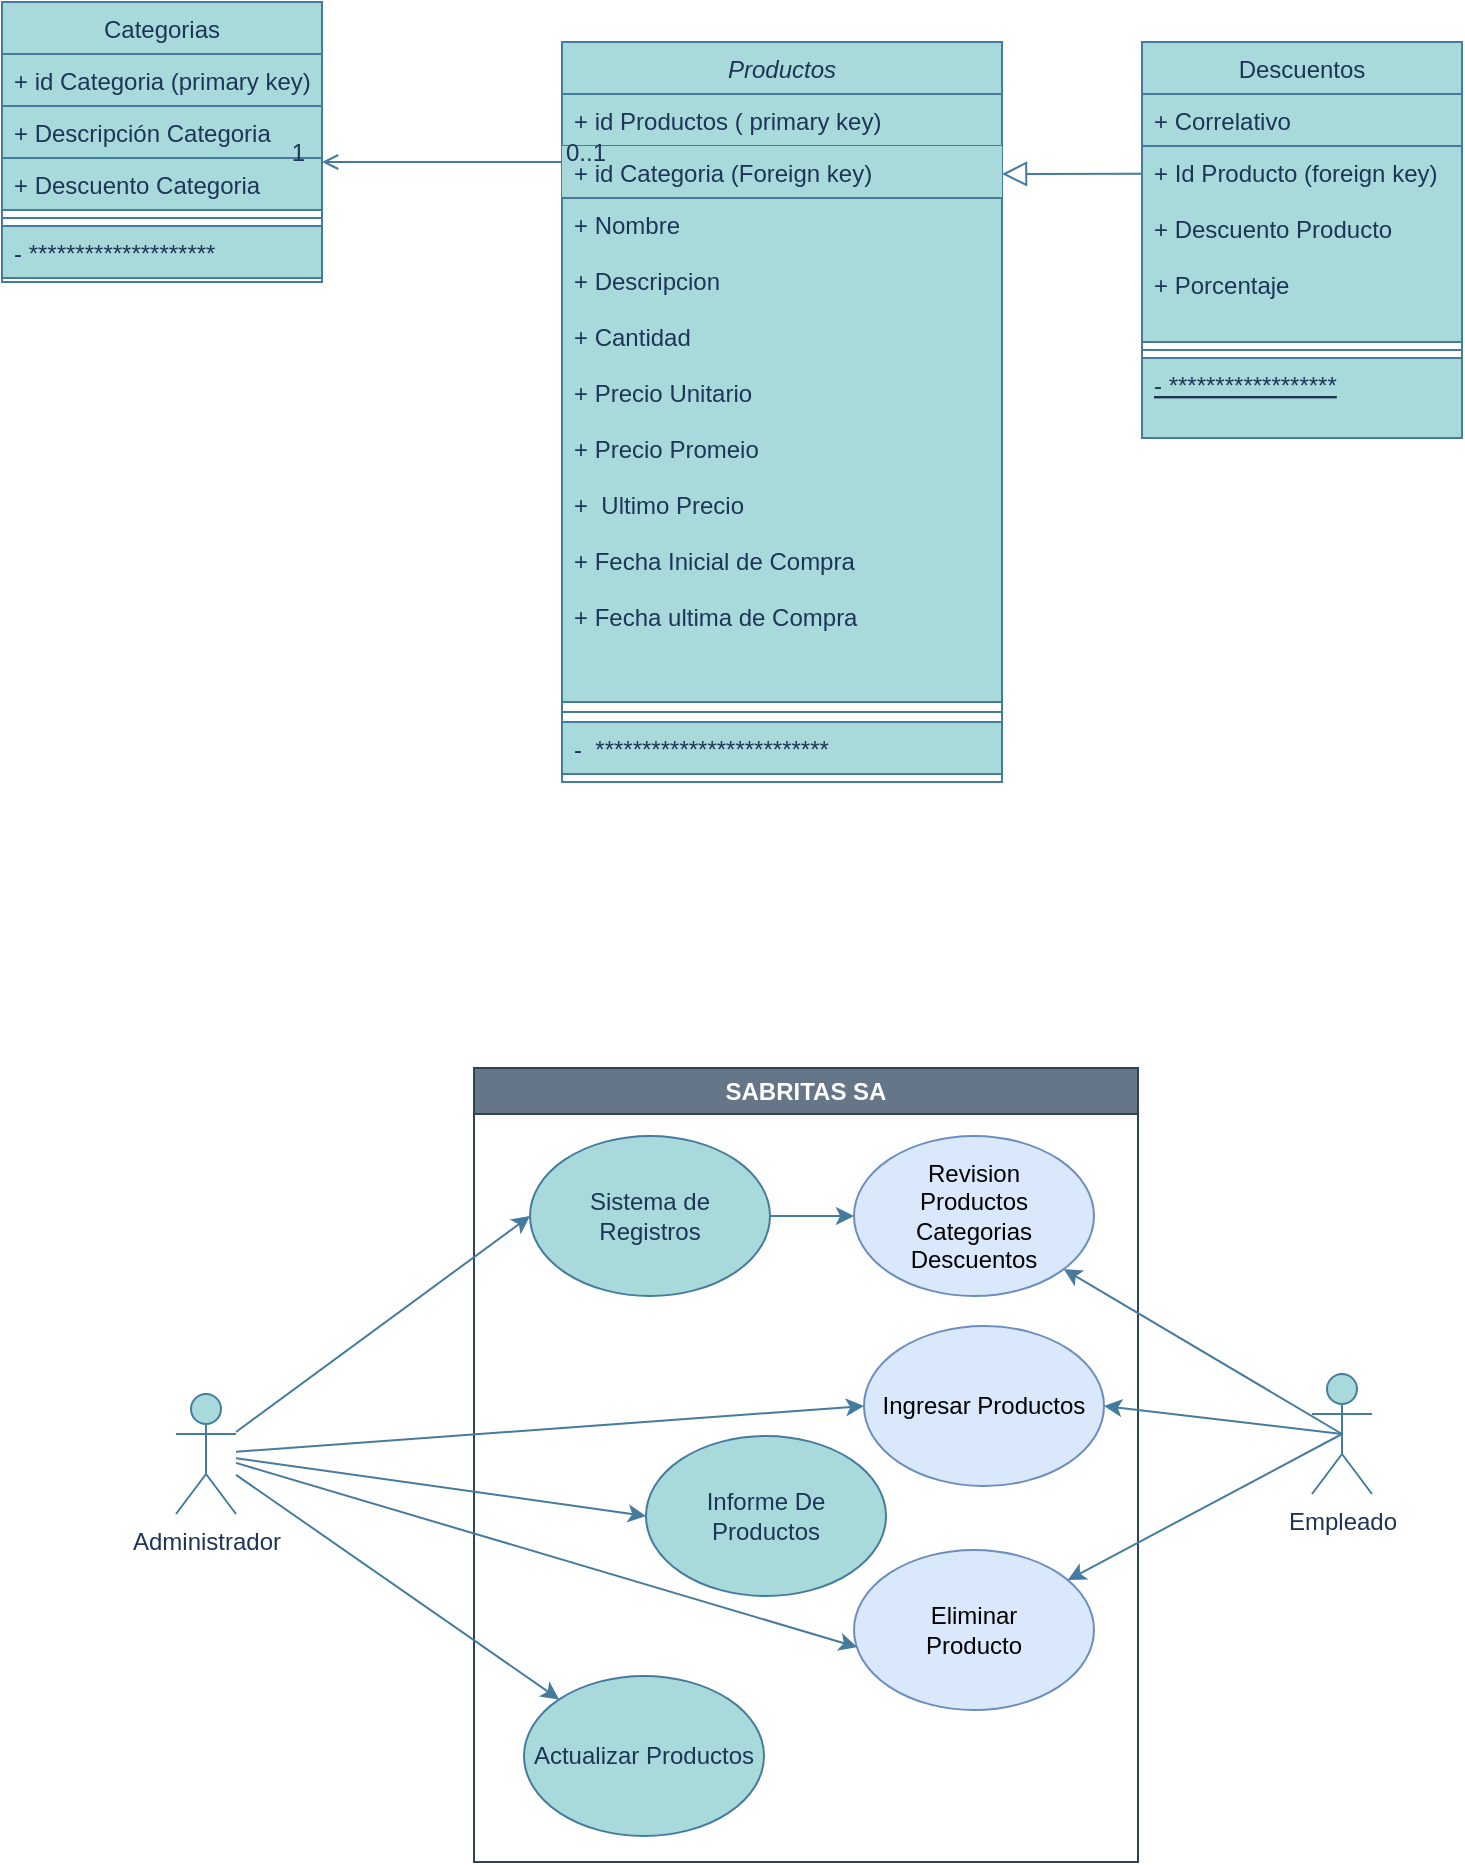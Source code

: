 <mxfile version="21.3.3" type="github">
  <diagram id="C5RBs43oDa-KdzZeNtuy" name="Page-1">
    <mxGraphModel dx="1050" dy="573" grid="0" gridSize="10" guides="1" tooltips="1" connect="1" arrows="1" fold="1" page="1" pageScale="1" pageWidth="827" pageHeight="1169" math="0" shadow="0">
      <root>
        <mxCell id="WIyWlLk6GJQsqaUBKTNV-0" />
        <mxCell id="WIyWlLk6GJQsqaUBKTNV-1" parent="WIyWlLk6GJQsqaUBKTNV-0" />
        <mxCell id="zkfFHV4jXpPFQw0GAbJ--0" value="Productos" style="swimlane;fontStyle=2;align=center;verticalAlign=top;childLayout=stackLayout;horizontal=1;startSize=26;horizontalStack=0;resizeParent=1;resizeLast=0;collapsible=1;marginBottom=0;rounded=0;shadow=0;strokeWidth=1;fillColor=#A8DADC;strokeColor=#457B9D;fontColor=#1D3557;labelBackgroundColor=none;" parent="WIyWlLk6GJQsqaUBKTNV-1" vertex="1">
          <mxGeometry x="330" y="80" width="220" height="370" as="geometry">
            <mxRectangle x="230" y="140" width="160" height="26" as="alternateBounds" />
          </mxGeometry>
        </mxCell>
        <mxCell id="zkfFHV4jXpPFQw0GAbJ--1" value="+ id Productos ( primary key)&#xa;        " style="text;align=left;verticalAlign=top;spacingLeft=4;spacingRight=4;overflow=hidden;rotatable=0;points=[[0,0.5],[1,0.5]];portConstraint=eastwest;fillColor=#A8DADC;strokeColor=#457B9D;labelBackgroundColor=none;fontColor=#1D3557;" parent="zkfFHV4jXpPFQw0GAbJ--0" vertex="1">
          <mxGeometry y="26" width="220" height="26" as="geometry" />
        </mxCell>
        <mxCell id="zkfFHV4jXpPFQw0GAbJ--2" value="+ id Categoria (Foreign key)" style="text;align=left;verticalAlign=top;spacingLeft=4;spacingRight=4;overflow=hidden;rotatable=0;points=[[0,0.5],[1,0.5]];portConstraint=eastwest;rounded=0;shadow=0;html=0;fillColor=#A8DADC;strokeColor=none;labelBackgroundColor=none;fontColor=#1D3557;" parent="zkfFHV4jXpPFQw0GAbJ--0" vertex="1">
          <mxGeometry y="52" width="220" height="26" as="geometry" />
        </mxCell>
        <mxCell id="zkfFHV4jXpPFQw0GAbJ--3" value="+ Nombre&#xa;&#xa;+ Descripcion&#xa;&#xa;+ Cantidad&#xa;&#xa;+ Precio Unitario&#xa;&#xa;+ Precio Promeio&#xa;&#xa;+  Ultimo Precio&#xa;&#xa;+ Fecha Inicial de Compra&#xa; &#xa;+ Fecha ultima de Compra&#xa;&#xa; &#xa;" style="text;align=left;verticalAlign=top;spacingLeft=4;spacingRight=4;overflow=hidden;rotatable=0;points=[[0,0.5],[1,0.5]];portConstraint=eastwest;rounded=0;shadow=0;html=0;fillColor=#A8DADC;strokeColor=#457B9D;labelBackgroundColor=none;fontColor=#1D3557;" parent="zkfFHV4jXpPFQw0GAbJ--0" vertex="1">
          <mxGeometry y="78" width="220" height="252" as="geometry" />
        </mxCell>
        <mxCell id="zkfFHV4jXpPFQw0GAbJ--4" value="" style="line;html=1;strokeWidth=1;align=left;verticalAlign=middle;spacingTop=-1;spacingLeft=3;spacingRight=3;rotatable=0;labelPosition=right;points=[];portConstraint=eastwest;fillColor=#A8DADC;strokeColor=#457B9D;labelBackgroundColor=none;fontColor=#1D3557;" parent="zkfFHV4jXpPFQw0GAbJ--0" vertex="1">
          <mxGeometry y="330" width="220" height="10" as="geometry" />
        </mxCell>
        <mxCell id="zkfFHV4jXpPFQw0GAbJ--5" value="-  *************************" style="text;align=left;verticalAlign=top;spacingLeft=4;spacingRight=4;overflow=hidden;rotatable=0;points=[[0,0.5],[1,0.5]];portConstraint=eastwest;fillColor=#A8DADC;strokeColor=#457B9D;labelBackgroundColor=none;fontColor=#1D3557;" parent="zkfFHV4jXpPFQw0GAbJ--0" vertex="1">
          <mxGeometry y="340" width="220" height="26" as="geometry" />
        </mxCell>
        <mxCell id="zkfFHV4jXpPFQw0GAbJ--6" value="Descuentos" style="swimlane;fontStyle=0;align=center;verticalAlign=top;childLayout=stackLayout;horizontal=1;startSize=26;horizontalStack=0;resizeParent=1;resizeLast=0;collapsible=1;marginBottom=0;rounded=0;shadow=0;strokeWidth=1;fillColor=#A8DADC;strokeColor=#457B9D;fontColor=#1D3557;labelBackgroundColor=none;" parent="WIyWlLk6GJQsqaUBKTNV-1" vertex="1">
          <mxGeometry x="620" y="80" width="160" height="198" as="geometry">
            <mxRectangle x="130" y="380" width="160" height="26" as="alternateBounds" />
          </mxGeometry>
        </mxCell>
        <mxCell id="zkfFHV4jXpPFQw0GAbJ--7" value="+ Correlativo" style="text;align=left;verticalAlign=top;spacingLeft=4;spacingRight=4;overflow=hidden;rotatable=0;points=[[0,0.5],[1,0.5]];portConstraint=eastwest;fillColor=#A8DADC;strokeColor=#457B9D;labelBackgroundColor=none;fontColor=#1D3557;" parent="zkfFHV4jXpPFQw0GAbJ--6" vertex="1">
          <mxGeometry y="26" width="160" height="26" as="geometry" />
        </mxCell>
        <mxCell id="zkfFHV4jXpPFQw0GAbJ--8" value="+ Id Producto (foreign key)&#xa;&#xa;+ Descuento Producto&#xa;&#xa;+ Porcentaje" style="text;align=left;verticalAlign=top;spacingLeft=4;spacingRight=4;overflow=hidden;rotatable=0;points=[[0,0.5],[1,0.5]];portConstraint=eastwest;rounded=0;shadow=0;html=0;fillColor=#A8DADC;strokeColor=#457B9D;labelBackgroundColor=none;fontColor=#1D3557;" parent="zkfFHV4jXpPFQw0GAbJ--6" vertex="1">
          <mxGeometry y="52" width="160" height="98" as="geometry" />
        </mxCell>
        <mxCell id="zkfFHV4jXpPFQw0GAbJ--9" value="" style="line;html=1;strokeWidth=1;align=left;verticalAlign=middle;spacingTop=-1;spacingLeft=3;spacingRight=3;rotatable=0;labelPosition=right;points=[];portConstraint=eastwest;labelBackgroundColor=none;fillColor=#A8DADC;strokeColor=#457B9D;fontColor=#1D3557;" parent="zkfFHV4jXpPFQw0GAbJ--6" vertex="1">
          <mxGeometry y="150" width="160" height="8" as="geometry" />
        </mxCell>
        <mxCell id="zkfFHV4jXpPFQw0GAbJ--10" value="- ******************" style="text;align=left;verticalAlign=top;spacingLeft=4;spacingRight=4;overflow=hidden;rotatable=0;points=[[0,0.5],[1,0.5]];portConstraint=eastwest;fontStyle=4;fillColor=#A8DADC;strokeColor=#457B9D;labelBackgroundColor=none;fontColor=#1D3557;" parent="zkfFHV4jXpPFQw0GAbJ--6" vertex="1">
          <mxGeometry y="158" width="160" height="40" as="geometry" />
        </mxCell>
        <mxCell id="zkfFHV4jXpPFQw0GAbJ--12" value="" style="endArrow=block;endSize=10;endFill=0;shadow=0;strokeWidth=1;rounded=0;edgeStyle=elbowEdgeStyle;elbow=vertical;exitX=0;exitY=0.141;exitDx=0;exitDy=0;exitPerimeter=0;labelBackgroundColor=none;strokeColor=#457B9D;fontColor=default;" parent="WIyWlLk6GJQsqaUBKTNV-1" source="zkfFHV4jXpPFQw0GAbJ--8" target="zkfFHV4jXpPFQw0GAbJ--0" edge="1">
          <mxGeometry width="160" relative="1" as="geometry">
            <mxPoint x="200" y="203" as="sourcePoint" />
            <mxPoint x="200" y="203" as="targetPoint" />
          </mxGeometry>
        </mxCell>
        <mxCell id="zkfFHV4jXpPFQw0GAbJ--17" value="Categorias" style="swimlane;fontStyle=0;align=center;verticalAlign=top;childLayout=stackLayout;horizontal=1;startSize=26;horizontalStack=0;resizeParent=1;resizeLast=0;collapsible=1;marginBottom=0;rounded=0;shadow=0;strokeWidth=1;fillColor=#A8DADC;strokeColor=#457B9D;fontColor=#1D3557;labelBackgroundColor=none;" parent="WIyWlLk6GJQsqaUBKTNV-1" vertex="1">
          <mxGeometry x="50" y="60" width="160" height="140" as="geometry">
            <mxRectangle x="550" y="140" width="160" height="26" as="alternateBounds" />
          </mxGeometry>
        </mxCell>
        <mxCell id="zkfFHV4jXpPFQw0GAbJ--18" value="+ id Categoria (primary key)" style="text;align=left;verticalAlign=top;spacingLeft=4;spacingRight=4;overflow=hidden;rotatable=0;points=[[0,0.5],[1,0.5]];portConstraint=eastwest;fillColor=#A8DADC;strokeColor=#457B9D;labelBackgroundColor=none;fontColor=#1D3557;" parent="zkfFHV4jXpPFQw0GAbJ--17" vertex="1">
          <mxGeometry y="26" width="160" height="26" as="geometry" />
        </mxCell>
        <mxCell id="zkfFHV4jXpPFQw0GAbJ--19" value="+ Descripción Categoria " style="text;align=left;verticalAlign=top;spacingLeft=4;spacingRight=4;overflow=hidden;rotatable=0;points=[[0,0.5],[1,0.5]];portConstraint=eastwest;rounded=0;shadow=0;html=0;fillColor=#A8DADC;strokeColor=#457B9D;labelBackgroundColor=none;fontColor=#1D3557;" parent="zkfFHV4jXpPFQw0GAbJ--17" vertex="1">
          <mxGeometry y="52" width="160" height="26" as="geometry" />
        </mxCell>
        <mxCell id="zkfFHV4jXpPFQw0GAbJ--20" value="+ Descuento Categoria" style="text;align=left;verticalAlign=top;spacingLeft=4;spacingRight=4;overflow=hidden;rotatable=0;points=[[0,0.5],[1,0.5]];portConstraint=eastwest;rounded=0;shadow=0;html=0;fillColor=#A8DADC;strokeColor=#457B9D;labelBackgroundColor=none;fontColor=#1D3557;" parent="zkfFHV4jXpPFQw0GAbJ--17" vertex="1">
          <mxGeometry y="78" width="160" height="26" as="geometry" />
        </mxCell>
        <mxCell id="zkfFHV4jXpPFQw0GAbJ--23" value="" style="line;html=1;strokeWidth=1;align=left;verticalAlign=middle;spacingTop=-1;spacingLeft=3;spacingRight=3;rotatable=0;labelPosition=right;points=[];portConstraint=eastwest;labelBackgroundColor=none;fillColor=#A8DADC;strokeColor=#457B9D;fontColor=#1D3557;" parent="zkfFHV4jXpPFQw0GAbJ--17" vertex="1">
          <mxGeometry y="104" width="160" height="8" as="geometry" />
        </mxCell>
        <mxCell id="zkfFHV4jXpPFQw0GAbJ--24" value="- ********************" style="text;align=left;verticalAlign=top;spacingLeft=4;spacingRight=4;overflow=hidden;rotatable=0;points=[[0,0.5],[1,0.5]];portConstraint=eastwest;fillColor=#A8DADC;strokeColor=#457B9D;labelBackgroundColor=none;fontColor=#1D3557;" parent="zkfFHV4jXpPFQw0GAbJ--17" vertex="1">
          <mxGeometry y="112" width="160" height="26" as="geometry" />
        </mxCell>
        <mxCell id="zkfFHV4jXpPFQw0GAbJ--26" value="" style="endArrow=open;shadow=0;strokeWidth=1;rounded=0;endFill=1;edgeStyle=elbowEdgeStyle;elbow=vertical;labelBackgroundColor=none;strokeColor=#457B9D;fontColor=default;" parent="WIyWlLk6GJQsqaUBKTNV-1" source="zkfFHV4jXpPFQw0GAbJ--0" target="zkfFHV4jXpPFQw0GAbJ--17" edge="1">
          <mxGeometry x="0.5" y="41" relative="1" as="geometry">
            <mxPoint x="380" y="192" as="sourcePoint" />
            <mxPoint x="540" y="192" as="targetPoint" />
            <mxPoint x="-40" y="32" as="offset" />
          </mxGeometry>
        </mxCell>
        <mxCell id="zkfFHV4jXpPFQw0GAbJ--27" value="0..1" style="resizable=0;align=left;verticalAlign=bottom;labelBackgroundColor=none;fontSize=12;fillColor=#A8DADC;strokeColor=#457B9D;fontColor=#1D3557;" parent="zkfFHV4jXpPFQw0GAbJ--26" connectable="0" vertex="1">
          <mxGeometry x="-1" relative="1" as="geometry">
            <mxPoint y="4" as="offset" />
          </mxGeometry>
        </mxCell>
        <mxCell id="zkfFHV4jXpPFQw0GAbJ--28" value="1" style="resizable=0;align=right;verticalAlign=bottom;labelBackgroundColor=none;fontSize=12;fillColor=#A8DADC;strokeColor=#457B9D;fontColor=#1D3557;" parent="zkfFHV4jXpPFQw0GAbJ--26" connectable="0" vertex="1">
          <mxGeometry x="1" relative="1" as="geometry">
            <mxPoint x="-7" y="4" as="offset" />
          </mxGeometry>
        </mxCell>
        <mxCell id="4DIDooCPaG3LcuitynJI-4" value="SABRITAS SA" style="swimlane;whiteSpace=wrap;html=1;labelBackgroundColor=none;fillColor=#647687;strokeColor=#314354;fontColor=#ffffff;" vertex="1" parent="WIyWlLk6GJQsqaUBKTNV-1">
          <mxGeometry x="286" y="593" width="332" height="397" as="geometry" />
        </mxCell>
        <mxCell id="4DIDooCPaG3LcuitynJI-9" value="Actualizar Productos" style="ellipse;whiteSpace=wrap;html=1;labelBackgroundColor=none;fillColor=#A8DADC;strokeColor=#457B9D;fontColor=#1D3557;" vertex="1" parent="4DIDooCPaG3LcuitynJI-4">
          <mxGeometry x="25" y="304" width="120" height="80" as="geometry" />
        </mxCell>
        <mxCell id="4DIDooCPaG3LcuitynJI-8" value="Eliminar &lt;br&gt;Producto" style="ellipse;whiteSpace=wrap;html=1;labelBackgroundColor=none;fillColor=#dae8fc;strokeColor=#6c8ebf;" vertex="1" parent="4DIDooCPaG3LcuitynJI-4">
          <mxGeometry x="190" y="241" width="120" height="80" as="geometry" />
        </mxCell>
        <mxCell id="4DIDooCPaG3LcuitynJI-7" value="Informe De &lt;br&gt;Productos" style="ellipse;whiteSpace=wrap;html=1;labelBackgroundColor=none;fillColor=#A8DADC;strokeColor=#457B9D;fontColor=#1D3557;" vertex="1" parent="4DIDooCPaG3LcuitynJI-4">
          <mxGeometry x="86" y="184" width="120" height="80" as="geometry" />
        </mxCell>
        <mxCell id="4DIDooCPaG3LcuitynJI-6" value="Ingresar Productos" style="ellipse;whiteSpace=wrap;html=1;labelBackgroundColor=none;fillColor=#dae8fc;strokeColor=#6c8ebf;" vertex="1" parent="4DIDooCPaG3LcuitynJI-4">
          <mxGeometry x="195" y="129" width="120" height="80" as="geometry" />
        </mxCell>
        <mxCell id="4DIDooCPaG3LcuitynJI-24" style="edgeStyle=orthogonalEdgeStyle;rounded=0;orthogonalLoop=1;jettySize=auto;html=1;entryX=0;entryY=0.5;entryDx=0;entryDy=0;labelBackgroundColor=none;strokeColor=#457B9D;fontColor=default;" edge="1" parent="4DIDooCPaG3LcuitynJI-4" source="4DIDooCPaG3LcuitynJI-10" target="4DIDooCPaG3LcuitynJI-11">
          <mxGeometry relative="1" as="geometry" />
        </mxCell>
        <mxCell id="4DIDooCPaG3LcuitynJI-10" value="Sistema de&lt;br&gt;Registros" style="ellipse;whiteSpace=wrap;html=1;labelBackgroundColor=none;fillColor=#A8DADC;strokeColor=#457B9D;fontColor=#1D3557;" vertex="1" parent="4DIDooCPaG3LcuitynJI-4">
          <mxGeometry x="28" y="34" width="120" height="80" as="geometry" />
        </mxCell>
        <mxCell id="4DIDooCPaG3LcuitynJI-11" value="Revision&lt;br&gt;Productos&lt;br&gt;Categorias&lt;br&gt;Descuentos" style="ellipse;whiteSpace=wrap;html=1;labelBackgroundColor=none;fillColor=#dae8fc;strokeColor=#6c8ebf;" vertex="1" parent="4DIDooCPaG3LcuitynJI-4">
          <mxGeometry x="190" y="34" width="120" height="80" as="geometry" />
        </mxCell>
        <mxCell id="4DIDooCPaG3LcuitynJI-12" value="Administrador" style="shape=umlActor;verticalLabelPosition=bottom;verticalAlign=top;html=1;outlineConnect=0;labelBackgroundColor=none;fillColor=#A8DADC;strokeColor=#457B9D;fontColor=#1D3557;" vertex="1" parent="WIyWlLk6GJQsqaUBKTNV-1">
          <mxGeometry x="137" y="756" width="30" height="60" as="geometry" />
        </mxCell>
        <mxCell id="4DIDooCPaG3LcuitynJI-13" value="Empleado" style="shape=umlActor;verticalLabelPosition=bottom;verticalAlign=top;html=1;outlineConnect=0;labelBackgroundColor=none;fillColor=#A8DADC;strokeColor=#457B9D;fontColor=#1D3557;" vertex="1" parent="WIyWlLk6GJQsqaUBKTNV-1">
          <mxGeometry x="705" y="746" width="30" height="60" as="geometry" />
        </mxCell>
        <mxCell id="4DIDooCPaG3LcuitynJI-17" value="" style="endArrow=classic;html=1;rounded=0;entryX=0;entryY=0.5;entryDx=0;entryDy=0;labelBackgroundColor=none;strokeColor=#457B9D;fontColor=default;" edge="1" parent="WIyWlLk6GJQsqaUBKTNV-1" source="4DIDooCPaG3LcuitynJI-12" target="4DIDooCPaG3LcuitynJI-10">
          <mxGeometry width="50" height="50" relative="1" as="geometry">
            <mxPoint x="201" y="733" as="sourcePoint" />
            <mxPoint x="304" y="679" as="targetPoint" />
          </mxGeometry>
        </mxCell>
        <mxCell id="4DIDooCPaG3LcuitynJI-18" value="" style="endArrow=classic;html=1;rounded=0;entryX=0;entryY=0.5;entryDx=0;entryDy=0;labelBackgroundColor=none;strokeColor=#457B9D;fontColor=default;" edge="1" parent="WIyWlLk6GJQsqaUBKTNV-1" source="4DIDooCPaG3LcuitynJI-12" target="4DIDooCPaG3LcuitynJI-6">
          <mxGeometry width="50" height="50" relative="1" as="geometry">
            <mxPoint x="189" y="737" as="sourcePoint" />
            <mxPoint x="439" y="728" as="targetPoint" />
          </mxGeometry>
        </mxCell>
        <mxCell id="4DIDooCPaG3LcuitynJI-19" value="" style="endArrow=classic;html=1;rounded=0;entryX=0;entryY=0.5;entryDx=0;entryDy=0;labelBackgroundColor=none;strokeColor=#457B9D;fontColor=default;" edge="1" parent="WIyWlLk6GJQsqaUBKTNV-1" source="4DIDooCPaG3LcuitynJI-12" target="4DIDooCPaG3LcuitynJI-7">
          <mxGeometry width="50" height="50" relative="1" as="geometry">
            <mxPoint x="177" y="793" as="sourcePoint" />
            <mxPoint x="449" y="738" as="targetPoint" />
          </mxGeometry>
        </mxCell>
        <mxCell id="4DIDooCPaG3LcuitynJI-20" value="" style="endArrow=classic;html=1;rounded=0;entryX=0.013;entryY=0.607;entryDx=0;entryDy=0;entryPerimeter=0;labelBackgroundColor=none;strokeColor=#457B9D;fontColor=default;" edge="1" parent="WIyWlLk6GJQsqaUBKTNV-1" source="4DIDooCPaG3LcuitynJI-12" target="4DIDooCPaG3LcuitynJI-8">
          <mxGeometry width="50" height="50" relative="1" as="geometry">
            <mxPoint x="177" y="797" as="sourcePoint" />
            <mxPoint x="327" y="807" as="targetPoint" />
          </mxGeometry>
        </mxCell>
        <mxCell id="4DIDooCPaG3LcuitynJI-21" value="" style="endArrow=classic;html=1;rounded=0;entryX=0;entryY=0;entryDx=0;entryDy=0;labelBackgroundColor=none;strokeColor=#457B9D;fontColor=default;" edge="1" parent="WIyWlLk6GJQsqaUBKTNV-1" source="4DIDooCPaG3LcuitynJI-12" target="4DIDooCPaG3LcuitynJI-9">
          <mxGeometry width="50" height="50" relative="1" as="geometry">
            <mxPoint x="177" y="800" as="sourcePoint" />
            <mxPoint x="486" y="881" as="targetPoint" />
          </mxGeometry>
        </mxCell>
        <mxCell id="4DIDooCPaG3LcuitynJI-25" value="" style="endArrow=classic;html=1;rounded=0;exitX=0.5;exitY=0.5;exitDx=0;exitDy=0;exitPerimeter=0;labelBackgroundColor=none;strokeColor=#457B9D;fontColor=default;" edge="1" parent="WIyWlLk6GJQsqaUBKTNV-1" source="4DIDooCPaG3LcuitynJI-13" target="4DIDooCPaG3LcuitynJI-11">
          <mxGeometry width="50" height="50" relative="1" as="geometry">
            <mxPoint x="387" y="912" as="sourcePoint" />
            <mxPoint x="437" y="862" as="targetPoint" />
            <Array as="points" />
          </mxGeometry>
        </mxCell>
        <mxCell id="4DIDooCPaG3LcuitynJI-26" value="" style="endArrow=classic;html=1;rounded=0;exitX=0.5;exitY=0.5;exitDx=0;exitDy=0;exitPerimeter=0;entryX=1;entryY=0.5;entryDx=0;entryDy=0;labelBackgroundColor=none;strokeColor=#457B9D;fontColor=default;" edge="1" parent="WIyWlLk6GJQsqaUBKTNV-1" source="4DIDooCPaG3LcuitynJI-13" target="4DIDooCPaG3LcuitynJI-6">
          <mxGeometry width="50" height="50" relative="1" as="geometry">
            <mxPoint x="730" y="786" as="sourcePoint" />
            <mxPoint x="591" y="704" as="targetPoint" />
            <Array as="points" />
          </mxGeometry>
        </mxCell>
        <mxCell id="4DIDooCPaG3LcuitynJI-27" value="" style="endArrow=classic;html=1;rounded=0;exitX=0.5;exitY=0.5;exitDx=0;exitDy=0;exitPerimeter=0;labelBackgroundColor=none;strokeColor=#457B9D;fontColor=default;" edge="1" parent="WIyWlLk6GJQsqaUBKTNV-1" source="4DIDooCPaG3LcuitynJI-13" target="4DIDooCPaG3LcuitynJI-8">
          <mxGeometry width="50" height="50" relative="1" as="geometry">
            <mxPoint x="730" y="786" as="sourcePoint" />
            <mxPoint x="611" y="772" as="targetPoint" />
            <Array as="points" />
          </mxGeometry>
        </mxCell>
      </root>
    </mxGraphModel>
  </diagram>
</mxfile>
